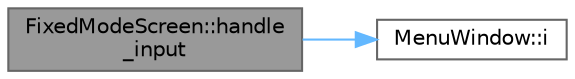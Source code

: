 digraph "FixedModeScreen::handle_input"
{
 // LATEX_PDF_SIZE
  bgcolor="transparent";
  edge [fontname=Helvetica,fontsize=10,labelfontname=Helvetica,labelfontsize=10];
  node [fontname=Helvetica,fontsize=10,shape=box,height=0.2,width=0.4];
  rankdir="LR";
  Node1 [id="Node000001",label="FixedModeScreen::handle\l_input",height=0.2,width=0.4,color="gray40", fillcolor="grey60", style="filled", fontcolor="black",tooltip=" "];
  Node1 -> Node2 [id="edge2_Node000001_Node000002",color="steelblue1",style="solid",tooltip=" "];
  Node2 [id="Node000002",label="MenuWindow::i",height=0.2,width=0.4,color="grey40", fillcolor="white", style="filled",URL="$class_menu_window.html#a9c91d3d091851ede9828695486d29de1",tooltip=" "];
}
